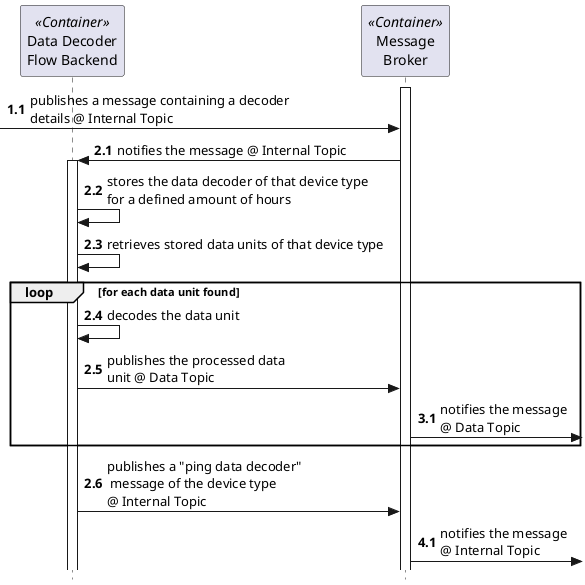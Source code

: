 @startuml data-decoder-flow-2

autonumber 1.1

skinparam style strictuml

participant "Data Decoder\nFlow Backend" as DECODER_FLOW <<Container>>
participant "Message\nBroker" as MB <<Container>>

activate MB

-> MB : publishes a message containing a decoder\ndetails @ Internal Topic

autonumber inc A
MB -> DECODER_FLOW : notifies the message @ Internal Topic
activate DECODER_FLOW
DECODER_FLOW -> DECODER_FLOW : stores the data decoder of that device type\nfor a defined amount of hours
DECODER_FLOW -> DECODER_FLOW : retrieves stored data units of that device type

loop for each data unit found
    DECODER_FLOW -> DECODER_FLOW : decodes the data unit
    DECODER_FLOW -> MB : publishes the processed data\nunit @ Data Topic

    autonumber inc A
    MB ->? :  notifies the message\n@ Data Topic

end
autonumber 2.6
DECODER_FLOW -> MB : publishes a "ping data decoder"\n message of the device type\n@ Internal Topic

autonumber inc A
autonumber inc A
MB ->? : notifies the message\n@ Internal Topic

@enduml
